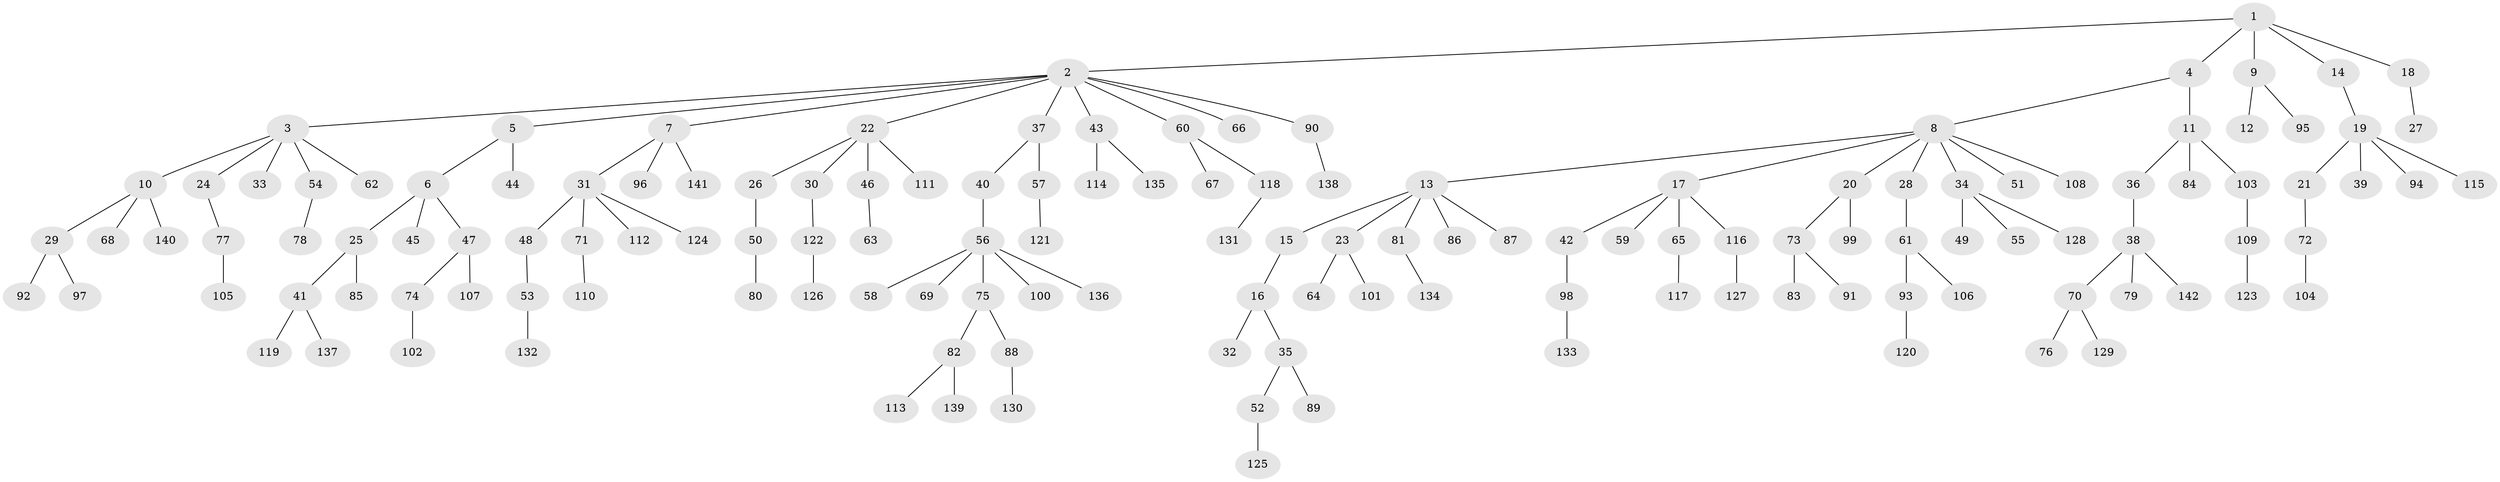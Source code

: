 // Generated by graph-tools (version 1.1) at 2025/15/03/09/25 04:15:41]
// undirected, 142 vertices, 141 edges
graph export_dot {
graph [start="1"]
  node [color=gray90,style=filled];
  1;
  2;
  3;
  4;
  5;
  6;
  7;
  8;
  9;
  10;
  11;
  12;
  13;
  14;
  15;
  16;
  17;
  18;
  19;
  20;
  21;
  22;
  23;
  24;
  25;
  26;
  27;
  28;
  29;
  30;
  31;
  32;
  33;
  34;
  35;
  36;
  37;
  38;
  39;
  40;
  41;
  42;
  43;
  44;
  45;
  46;
  47;
  48;
  49;
  50;
  51;
  52;
  53;
  54;
  55;
  56;
  57;
  58;
  59;
  60;
  61;
  62;
  63;
  64;
  65;
  66;
  67;
  68;
  69;
  70;
  71;
  72;
  73;
  74;
  75;
  76;
  77;
  78;
  79;
  80;
  81;
  82;
  83;
  84;
  85;
  86;
  87;
  88;
  89;
  90;
  91;
  92;
  93;
  94;
  95;
  96;
  97;
  98;
  99;
  100;
  101;
  102;
  103;
  104;
  105;
  106;
  107;
  108;
  109;
  110;
  111;
  112;
  113;
  114;
  115;
  116;
  117;
  118;
  119;
  120;
  121;
  122;
  123;
  124;
  125;
  126;
  127;
  128;
  129;
  130;
  131;
  132;
  133;
  134;
  135;
  136;
  137;
  138;
  139;
  140;
  141;
  142;
  1 -- 2;
  1 -- 4;
  1 -- 9;
  1 -- 14;
  1 -- 18;
  2 -- 3;
  2 -- 5;
  2 -- 7;
  2 -- 22;
  2 -- 37;
  2 -- 43;
  2 -- 60;
  2 -- 66;
  2 -- 90;
  3 -- 10;
  3 -- 24;
  3 -- 33;
  3 -- 54;
  3 -- 62;
  4 -- 8;
  4 -- 11;
  5 -- 6;
  5 -- 44;
  6 -- 25;
  6 -- 45;
  6 -- 47;
  7 -- 31;
  7 -- 96;
  7 -- 141;
  8 -- 13;
  8 -- 17;
  8 -- 20;
  8 -- 28;
  8 -- 34;
  8 -- 51;
  8 -- 108;
  9 -- 12;
  9 -- 95;
  10 -- 29;
  10 -- 68;
  10 -- 140;
  11 -- 36;
  11 -- 84;
  11 -- 103;
  13 -- 15;
  13 -- 23;
  13 -- 81;
  13 -- 86;
  13 -- 87;
  14 -- 19;
  15 -- 16;
  16 -- 32;
  16 -- 35;
  17 -- 42;
  17 -- 59;
  17 -- 65;
  17 -- 116;
  18 -- 27;
  19 -- 21;
  19 -- 39;
  19 -- 94;
  19 -- 115;
  20 -- 73;
  20 -- 99;
  21 -- 72;
  22 -- 26;
  22 -- 30;
  22 -- 46;
  22 -- 111;
  23 -- 64;
  23 -- 101;
  24 -- 77;
  25 -- 41;
  25 -- 85;
  26 -- 50;
  28 -- 61;
  29 -- 92;
  29 -- 97;
  30 -- 122;
  31 -- 48;
  31 -- 71;
  31 -- 112;
  31 -- 124;
  34 -- 49;
  34 -- 55;
  34 -- 128;
  35 -- 52;
  35 -- 89;
  36 -- 38;
  37 -- 40;
  37 -- 57;
  38 -- 70;
  38 -- 79;
  38 -- 142;
  40 -- 56;
  41 -- 119;
  41 -- 137;
  42 -- 98;
  43 -- 114;
  43 -- 135;
  46 -- 63;
  47 -- 74;
  47 -- 107;
  48 -- 53;
  50 -- 80;
  52 -- 125;
  53 -- 132;
  54 -- 78;
  56 -- 58;
  56 -- 69;
  56 -- 75;
  56 -- 100;
  56 -- 136;
  57 -- 121;
  60 -- 67;
  60 -- 118;
  61 -- 93;
  61 -- 106;
  65 -- 117;
  70 -- 76;
  70 -- 129;
  71 -- 110;
  72 -- 104;
  73 -- 83;
  73 -- 91;
  74 -- 102;
  75 -- 82;
  75 -- 88;
  77 -- 105;
  81 -- 134;
  82 -- 113;
  82 -- 139;
  88 -- 130;
  90 -- 138;
  93 -- 120;
  98 -- 133;
  103 -- 109;
  109 -- 123;
  116 -- 127;
  118 -- 131;
  122 -- 126;
}
